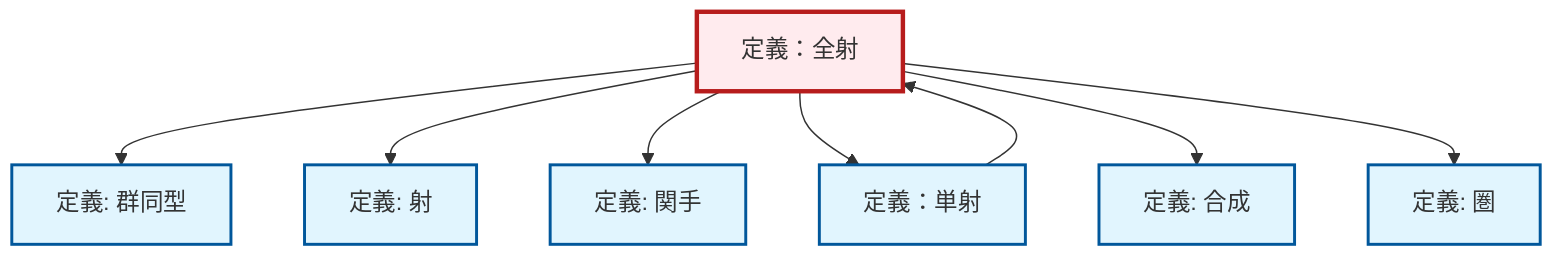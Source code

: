 graph TD
    classDef definition fill:#e1f5fe,stroke:#01579b,stroke-width:2px
    classDef theorem fill:#f3e5f5,stroke:#4a148c,stroke-width:2px
    classDef axiom fill:#fff3e0,stroke:#e65100,stroke-width:2px
    classDef example fill:#e8f5e9,stroke:#1b5e20,stroke-width:2px
    classDef current fill:#ffebee,stroke:#b71c1c,stroke-width:3px
    def-isomorphism["定義: 群同型"]:::definition
    def-composition["定義: 合成"]:::definition
    def-category["定義: 圏"]:::definition
    def-morphism["定義: 射"]:::definition
    def-epimorphism["定義：全射"]:::definition
    def-monomorphism["定義：単射"]:::definition
    def-functor["定義: 関手"]:::definition
    def-epimorphism --> def-isomorphism
    def-epimorphism --> def-morphism
    def-epimorphism --> def-functor
    def-epimorphism --> def-monomorphism
    def-epimorphism --> def-composition
    def-epimorphism --> def-category
    def-monomorphism --> def-epimorphism
    class def-epimorphism current